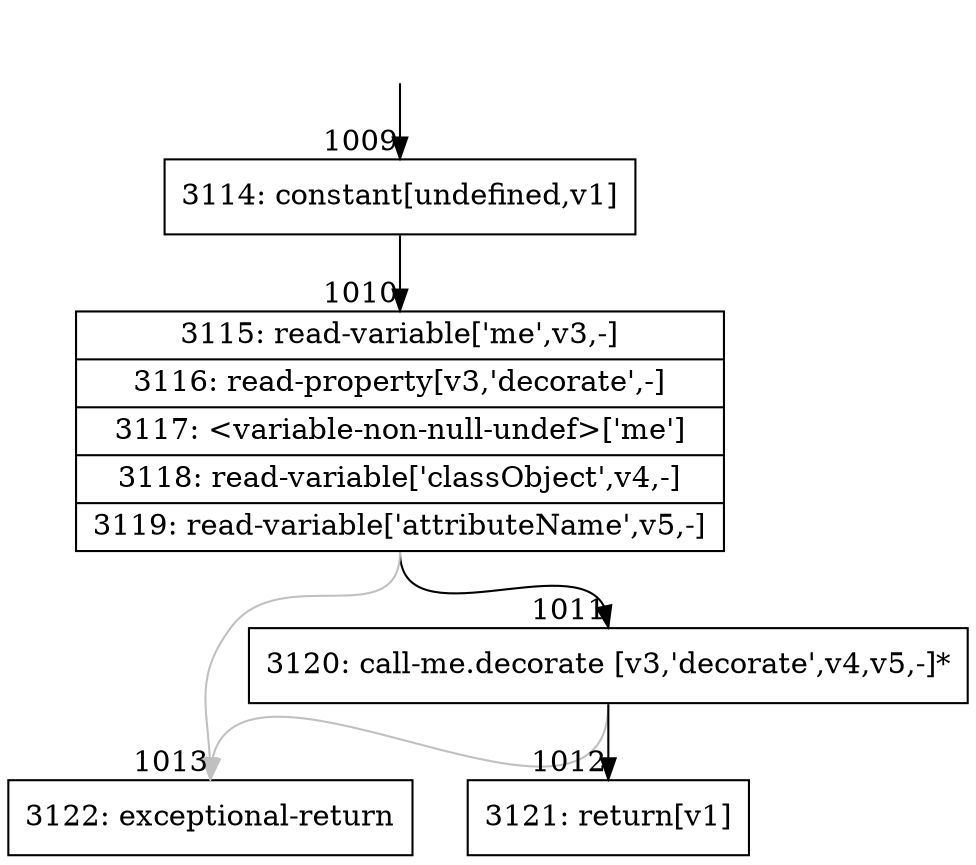 digraph {
rankdir="TD"
BB_entry122[shape=none,label=""];
BB_entry122 -> BB1009 [tailport=s, headport=n, headlabel="    1009"]
BB1009 [shape=record label="{3114: constant[undefined,v1]}" ] 
BB1009 -> BB1010 [tailport=s, headport=n, headlabel="      1010"]
BB1010 [shape=record label="{3115: read-variable['me',v3,-]|3116: read-property[v3,'decorate',-]|3117: \<variable-non-null-undef\>['me']|3118: read-variable['classObject',v4,-]|3119: read-variable['attributeName',v5,-]}" ] 
BB1010 -> BB1011 [tailport=s, headport=n, headlabel="      1011"]
BB1010 -> BB1013 [tailport=s, headport=n, color=gray, headlabel="      1013"]
BB1011 [shape=record label="{3120: call-me.decorate [v3,'decorate',v4,v5,-]*}" ] 
BB1011 -> BB1012 [tailport=s, headport=n, headlabel="      1012"]
BB1011 -> BB1013 [tailport=s, headport=n, color=gray]
BB1012 [shape=record label="{3121: return[v1]}" ] 
BB1013 [shape=record label="{3122: exceptional-return}" ] 
//#$~ 1177
}
